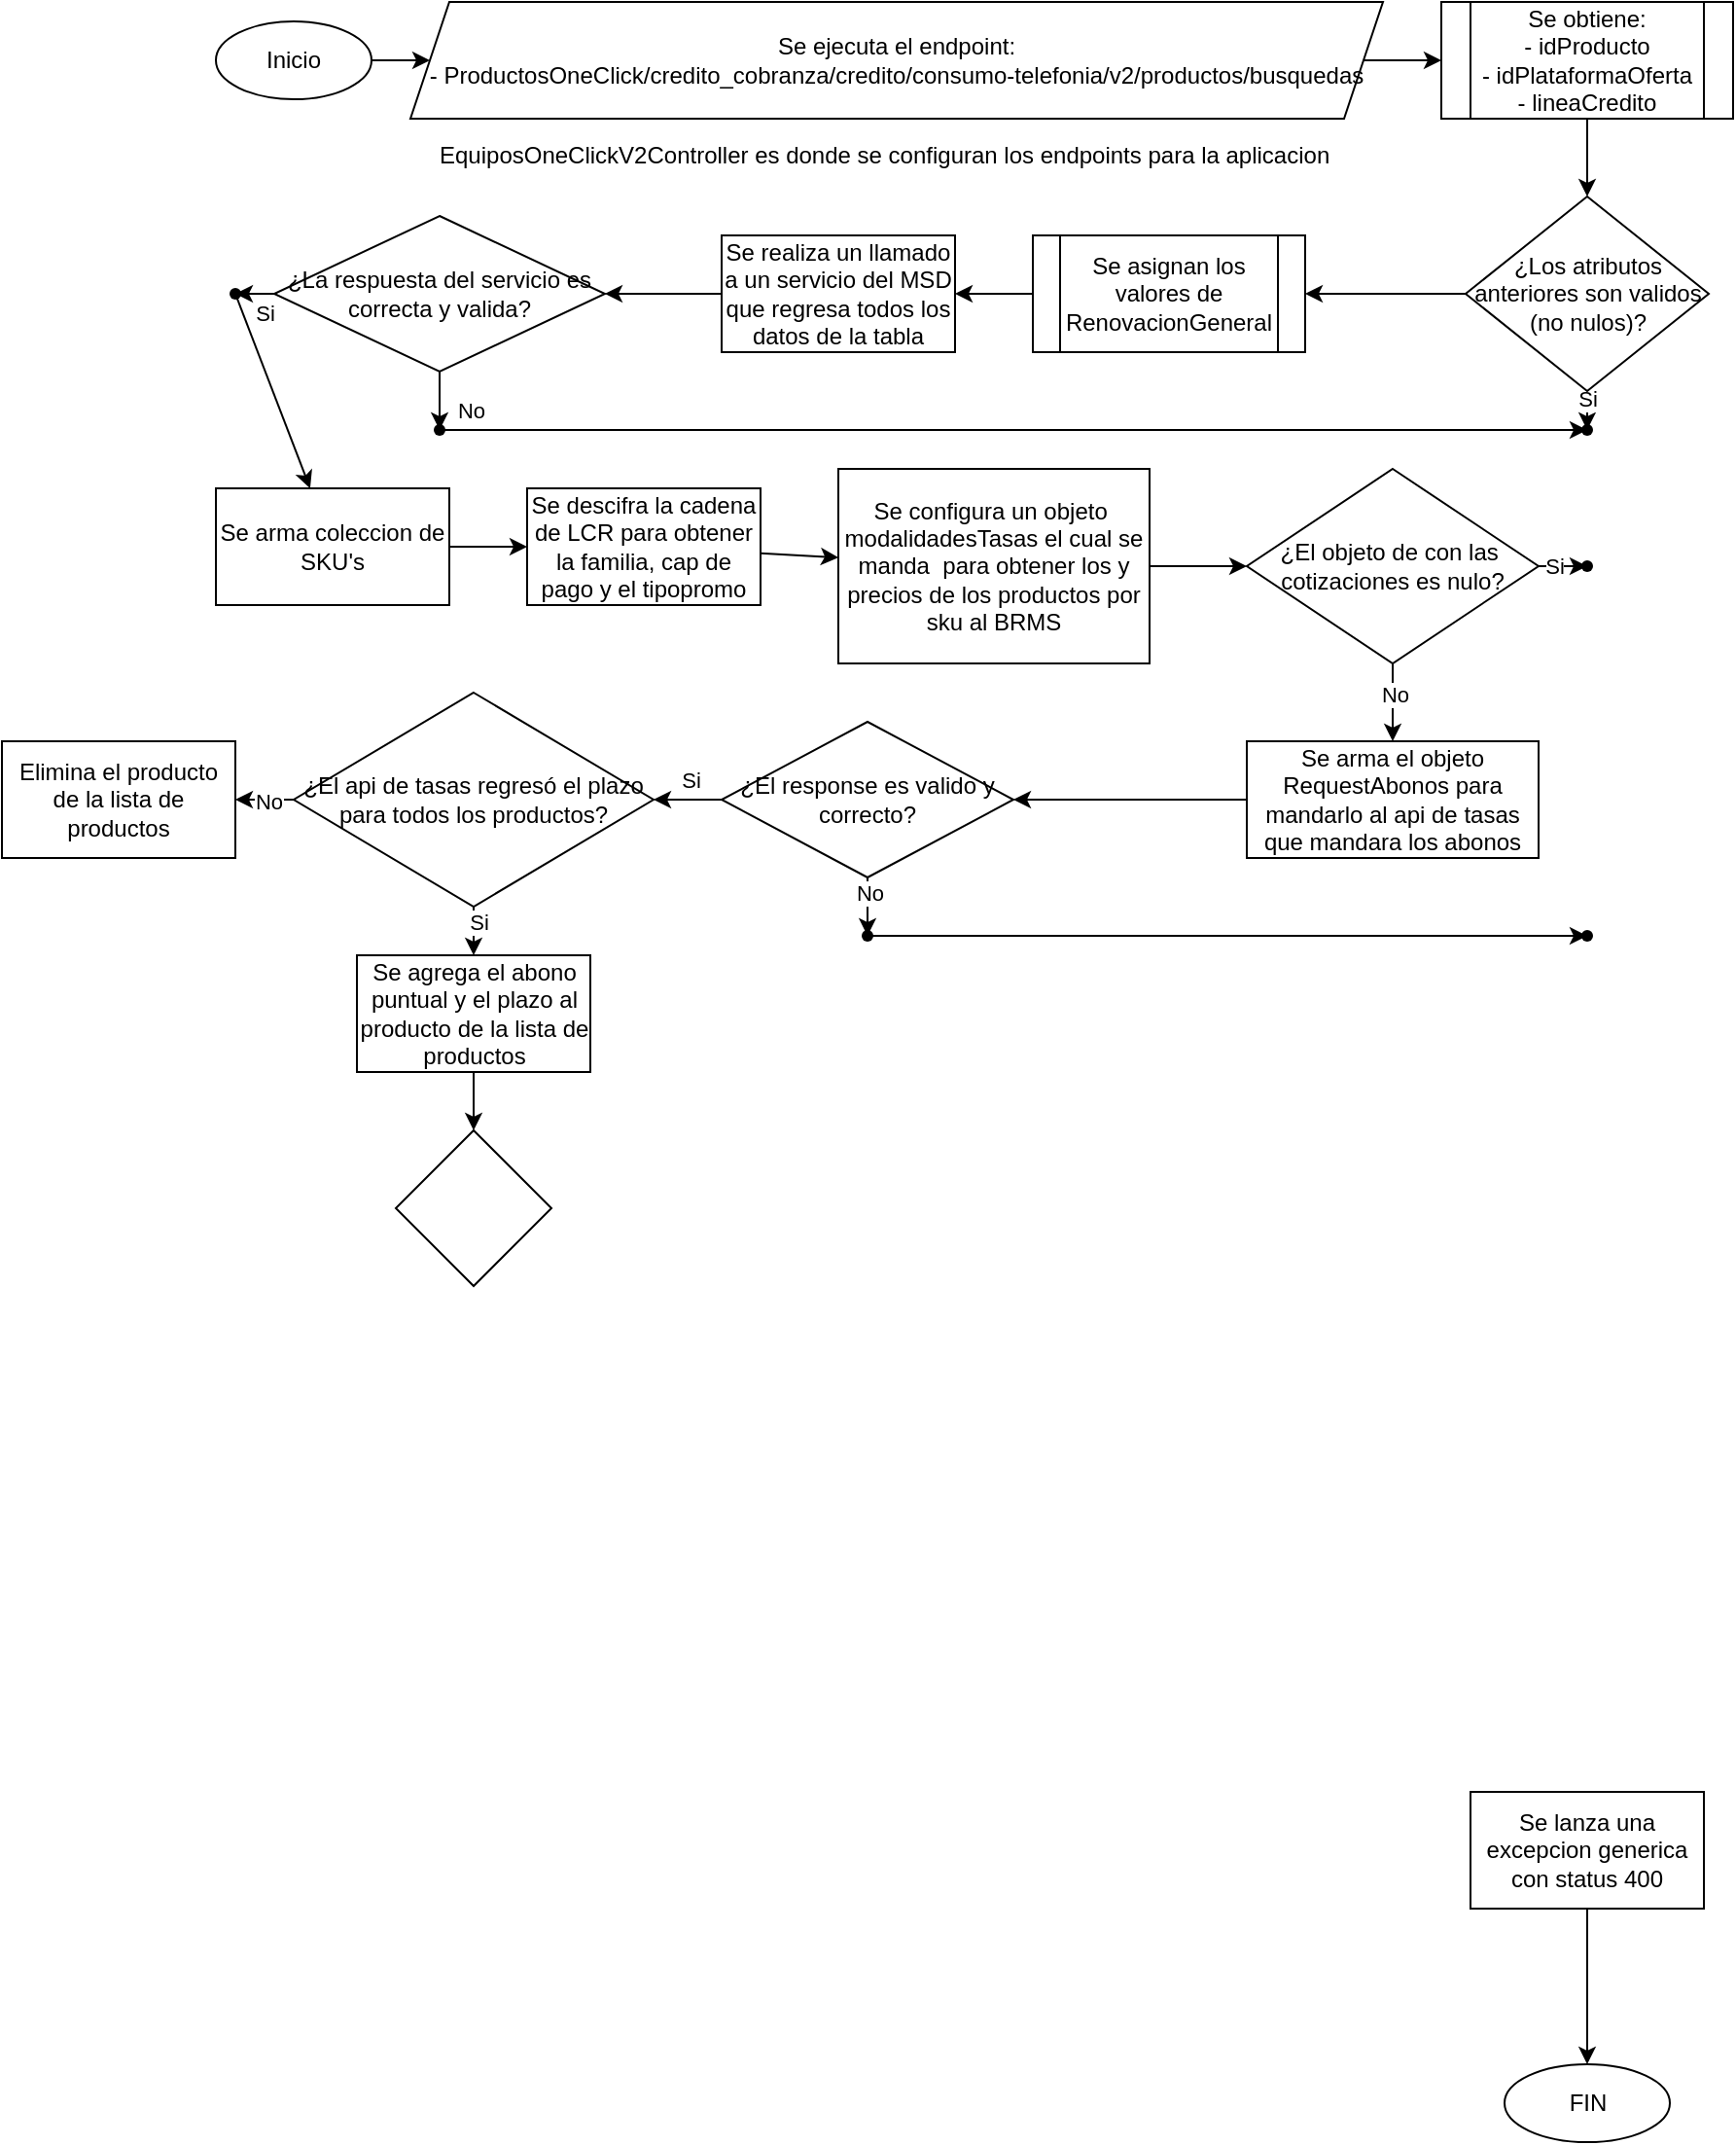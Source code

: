 <mxfile version="14.8.2" type="github">
  <diagram id="v4buRE5ptZxtvALEfj65" name="Page-1">
    <mxGraphModel dx="2012" dy="662" grid="1" gridSize="10" guides="1" tooltips="1" connect="1" arrows="1" fold="1" page="1" pageScale="1" pageWidth="827" pageHeight="1169" math="0" shadow="0">
      <root>
        <mxCell id="0" />
        <mxCell id="1" parent="0" />
        <mxCell id="g1BGLv2u2QTpNlaoq-qh-4" value="&lt;p&gt;&lt;span style=&quot;font-size: 12px ; font-weight: normal&quot;&gt;EquiposOneClickV2Controller es donde se configuran los endpoints para la aplicacion&lt;/span&gt;&lt;/p&gt;" style="text;html=1;strokeColor=none;fillColor=none;spacing=5;spacingTop=-20;whiteSpace=wrap;overflow=hidden;rounded=0;" parent="1" vertex="1">
          <mxGeometry x="120" y="80" width="480" height="20" as="geometry" />
        </mxCell>
        <mxCell id="g1BGLv2u2QTpNlaoq-qh-13" value="" style="edgeStyle=orthogonalEdgeStyle;rounded=0;orthogonalLoop=1;jettySize=auto;html=1;" parent="1" source="g1BGLv2u2QTpNlaoq-qh-9" target="g1BGLv2u2QTpNlaoq-qh-12" edge="1">
          <mxGeometry relative="1" as="geometry" />
        </mxCell>
        <mxCell id="g1BGLv2u2QTpNlaoq-qh-9" value="&lt;span&gt;Se ejecuta el endpoint:&lt;/span&gt;&lt;br&gt;&lt;span&gt;-&amp;nbsp;ProductosOneClick/credito_cobranza/credito/consumo-telefonia/v2/productos/busquedas&lt;/span&gt;" style="shape=parallelogram;perimeter=parallelogramPerimeter;whiteSpace=wrap;html=1;fixedSize=1;" parent="1" vertex="1">
          <mxGeometry x="110" y="10" width="500" height="60" as="geometry" />
        </mxCell>
        <mxCell id="g1BGLv2u2QTpNlaoq-qh-15" value="" style="edgeStyle=orthogonalEdgeStyle;rounded=0;orthogonalLoop=1;jettySize=auto;html=1;" parent="1" source="g1BGLv2u2QTpNlaoq-qh-12" target="g1BGLv2u2QTpNlaoq-qh-14" edge="1">
          <mxGeometry relative="1" as="geometry" />
        </mxCell>
        <mxCell id="g1BGLv2u2QTpNlaoq-qh-12" value="Se obtiene:&lt;br&gt;-&amp;nbsp;idProducto&lt;br&gt;- idPlataformaOferta&lt;br&gt;-&amp;nbsp;lineaCredito" style="shape=process;whiteSpace=wrap;html=1;backgroundOutline=1;" parent="1" vertex="1">
          <mxGeometry x="640" y="10" width="150" height="60" as="geometry" />
        </mxCell>
        <mxCell id="EbiJd6XaGonttQ5qAU7--7" value="" style="edgeStyle=orthogonalEdgeStyle;rounded=0;orthogonalLoop=1;jettySize=auto;html=1;" edge="1" parent="1" source="g1BGLv2u2QTpNlaoq-qh-14" target="EbiJd6XaGonttQ5qAU7--6">
          <mxGeometry relative="1" as="geometry" />
        </mxCell>
        <mxCell id="EbiJd6XaGonttQ5qAU7--21" value="" style="edgeStyle=none;rounded=0;orthogonalLoop=1;jettySize=auto;html=1;" edge="1" parent="1" source="g1BGLv2u2QTpNlaoq-qh-14" target="EbiJd6XaGonttQ5qAU7--20">
          <mxGeometry relative="1" as="geometry" />
        </mxCell>
        <mxCell id="EbiJd6XaGonttQ5qAU7--22" value="Si" style="edgeLabel;html=1;align=center;verticalAlign=middle;resizable=0;points=[];" vertex="1" connectable="0" parent="EbiJd6XaGonttQ5qAU7--21">
          <mxGeometry x="-0.64" y="1" relative="1" as="geometry">
            <mxPoint x="-1" as="offset" />
          </mxGeometry>
        </mxCell>
        <mxCell id="g1BGLv2u2QTpNlaoq-qh-14" value="¿Los atributos anteriores son validos (no nulos)?" style="rhombus;whiteSpace=wrap;html=1;" parent="1" vertex="1">
          <mxGeometry x="652.5" y="110" width="125" height="100" as="geometry" />
        </mxCell>
        <mxCell id="g1BGLv2u2QTpNlaoq-qh-20" value="" style="edgeStyle=orthogonalEdgeStyle;rounded=0;orthogonalLoop=1;jettySize=auto;html=1;" parent="1" source="g1BGLv2u2QTpNlaoq-qh-17" target="g1BGLv2u2QTpNlaoq-qh-19" edge="1">
          <mxGeometry relative="1" as="geometry" />
        </mxCell>
        <mxCell id="g1BGLv2u2QTpNlaoq-qh-17" value="Se lanza una excepcion generica con status 400" style="whiteSpace=wrap;html=1;" parent="1" vertex="1">
          <mxGeometry x="655" y="930" width="120" height="60" as="geometry" />
        </mxCell>
        <mxCell id="g1BGLv2u2QTpNlaoq-qh-19" value="FIN" style="ellipse;whiteSpace=wrap;html=1;" parent="1" vertex="1">
          <mxGeometry x="672.5" y="1070" width="85" height="40" as="geometry" />
        </mxCell>
        <mxCell id="g1BGLv2u2QTpNlaoq-qh-22" value="" style="edgeStyle=orthogonalEdgeStyle;rounded=0;orthogonalLoop=1;jettySize=auto;html=1;" parent="1" source="g1BGLv2u2QTpNlaoq-qh-21" target="g1BGLv2u2QTpNlaoq-qh-9" edge="1">
          <mxGeometry relative="1" as="geometry" />
        </mxCell>
        <mxCell id="g1BGLv2u2QTpNlaoq-qh-21" value="Inicio" style="ellipse;whiteSpace=wrap;html=1;" parent="1" vertex="1">
          <mxGeometry x="10" y="20" width="80" height="40" as="geometry" />
        </mxCell>
        <mxCell id="EbiJd6XaGonttQ5qAU7--9" value="" style="edgeStyle=orthogonalEdgeStyle;rounded=0;orthogonalLoop=1;jettySize=auto;html=1;" edge="1" parent="1" source="EbiJd6XaGonttQ5qAU7--6" target="EbiJd6XaGonttQ5qAU7--8">
          <mxGeometry relative="1" as="geometry" />
        </mxCell>
        <mxCell id="EbiJd6XaGonttQ5qAU7--6" value="&lt;span&gt;Se asignan los valores de RenovacionGeneral&lt;/span&gt;" style="shape=process;whiteSpace=wrap;html=1;backgroundOutline=1;" vertex="1" parent="1">
          <mxGeometry x="430" y="130" width="140" height="60" as="geometry" />
        </mxCell>
        <mxCell id="EbiJd6XaGonttQ5qAU7--11" value="" style="edgeStyle=orthogonalEdgeStyle;rounded=0;orthogonalLoop=1;jettySize=auto;html=1;" edge="1" parent="1" source="EbiJd6XaGonttQ5qAU7--8" target="EbiJd6XaGonttQ5qAU7--10">
          <mxGeometry relative="1" as="geometry" />
        </mxCell>
        <mxCell id="EbiJd6XaGonttQ5qAU7--8" value="Se realiza un llamado a un servicio del MSD que regresa todos los datos de la tabla" style="whiteSpace=wrap;html=1;" vertex="1" parent="1">
          <mxGeometry x="270" y="130" width="120" height="60" as="geometry" />
        </mxCell>
        <mxCell id="EbiJd6XaGonttQ5qAU7--19" value="" style="edgeStyle=none;rounded=0;orthogonalLoop=1;jettySize=auto;html=1;" edge="1" parent="1" source="EbiJd6XaGonttQ5qAU7--10" target="EbiJd6XaGonttQ5qAU7--18">
          <mxGeometry relative="1" as="geometry" />
        </mxCell>
        <mxCell id="EbiJd6XaGonttQ5qAU7--28" value="" style="edgeStyle=none;rounded=0;orthogonalLoop=1;jettySize=auto;html=1;" edge="1" parent="1" source="EbiJd6XaGonttQ5qAU7--10" target="EbiJd6XaGonttQ5qAU7--27">
          <mxGeometry relative="1" as="geometry" />
        </mxCell>
        <mxCell id="EbiJd6XaGonttQ5qAU7--29" value="Si" style="edgeLabel;html=1;align=center;verticalAlign=middle;resizable=0;points=[];" vertex="1" connectable="0" parent="EbiJd6XaGonttQ5qAU7--28">
          <mxGeometry x="-0.632" relative="1" as="geometry">
            <mxPoint x="-2" y="10" as="offset" />
          </mxGeometry>
        </mxCell>
        <mxCell id="EbiJd6XaGonttQ5qAU7--10" value="¿La respuesta del servicio es correcta y valida?" style="rhombus;whiteSpace=wrap;html=1;" vertex="1" parent="1">
          <mxGeometry x="40" y="120" width="170" height="80" as="geometry" />
        </mxCell>
        <mxCell id="EbiJd6XaGonttQ5qAU7--16" value="" style="endArrow=classic;html=1;" edge="1" parent="1" source="EbiJd6XaGonttQ5qAU7--18" target="EbiJd6XaGonttQ5qAU7--20">
          <mxGeometry width="50" height="50" relative="1" as="geometry">
            <mxPoint x="140" y="220" as="sourcePoint" />
            <mxPoint x="650" y="230" as="targetPoint" />
            <Array as="points">
              <mxPoint x="410" y="230" />
            </Array>
          </mxGeometry>
        </mxCell>
        <mxCell id="EbiJd6XaGonttQ5qAU7--17" value="No" style="edgeLabel;html=1;align=center;verticalAlign=middle;resizable=0;points=[];" vertex="1" connectable="0" parent="EbiJd6XaGonttQ5qAU7--16">
          <mxGeometry x="-0.815" y="3" relative="1" as="geometry">
            <mxPoint x="-39" y="-7" as="offset" />
          </mxGeometry>
        </mxCell>
        <mxCell id="EbiJd6XaGonttQ5qAU7--18" value="" style="shape=waypoint;size=6;pointerEvents=1;points=[];fillColor=#ffffff;resizable=0;rotatable=0;perimeter=centerPerimeter;snapToPoint=1;" vertex="1" parent="1">
          <mxGeometry x="105" y="210" width="40" height="40" as="geometry" />
        </mxCell>
        <mxCell id="EbiJd6XaGonttQ5qAU7--20" value="" style="shape=waypoint;size=6;pointerEvents=1;points=[];fillColor=#ffffff;resizable=0;rotatable=0;perimeter=centerPerimeter;snapToPoint=1;" vertex="1" parent="1">
          <mxGeometry x="695" y="210" width="40" height="40" as="geometry" />
        </mxCell>
        <mxCell id="EbiJd6XaGonttQ5qAU7--31" value="" style="edgeStyle=none;rounded=0;orthogonalLoop=1;jettySize=auto;html=1;" edge="1" parent="1" source="EbiJd6XaGonttQ5qAU7--27" target="EbiJd6XaGonttQ5qAU7--30">
          <mxGeometry relative="1" as="geometry" />
        </mxCell>
        <mxCell id="EbiJd6XaGonttQ5qAU7--27" value="" style="shape=waypoint;size=6;pointerEvents=1;points=[];fillColor=#ffffff;resizable=0;rotatable=0;perimeter=centerPerimeter;snapToPoint=1;" vertex="1" parent="1">
          <mxGeometry y="140" width="40" height="40" as="geometry" />
        </mxCell>
        <mxCell id="EbiJd6XaGonttQ5qAU7--35" value="" style="edgeStyle=none;rounded=0;orthogonalLoop=1;jettySize=auto;html=1;" edge="1" parent="1" source="EbiJd6XaGonttQ5qAU7--30" target="EbiJd6XaGonttQ5qAU7--34">
          <mxGeometry relative="1" as="geometry" />
        </mxCell>
        <mxCell id="EbiJd6XaGonttQ5qAU7--30" value="Se arma coleccion de SKU&#39;s" style="rounded=0;whiteSpace=wrap;html=1;" vertex="1" parent="1">
          <mxGeometry x="10" y="260" width="120" height="60" as="geometry" />
        </mxCell>
        <mxCell id="EbiJd6XaGonttQ5qAU7--37" value="" style="edgeStyle=none;rounded=0;orthogonalLoop=1;jettySize=auto;html=1;" edge="1" parent="1" source="EbiJd6XaGonttQ5qAU7--34" target="EbiJd6XaGonttQ5qAU7--36">
          <mxGeometry relative="1" as="geometry" />
        </mxCell>
        <mxCell id="EbiJd6XaGonttQ5qAU7--34" value="Se descifra la cadena de LCR para obtener la familia, cap de pago y el tipopromo" style="whiteSpace=wrap;html=1;rounded=0;" vertex="1" parent="1">
          <mxGeometry x="170" y="260" width="120" height="60" as="geometry" />
        </mxCell>
        <mxCell id="EbiJd6XaGonttQ5qAU7--39" value="" style="edgeStyle=none;rounded=0;orthogonalLoop=1;jettySize=auto;html=1;" edge="1" parent="1" source="EbiJd6XaGonttQ5qAU7--36" target="EbiJd6XaGonttQ5qAU7--38">
          <mxGeometry relative="1" as="geometry" />
        </mxCell>
        <mxCell id="EbiJd6XaGonttQ5qAU7--36" value="Se configura un objeto&amp;nbsp; modalidadesTasas el cual se manda&amp;nbsp; para obtener los y precios de los productos por sku al BRMS" style="whiteSpace=wrap;html=1;rounded=0;" vertex="1" parent="1">
          <mxGeometry x="330" y="250" width="160" height="100" as="geometry" />
        </mxCell>
        <mxCell id="EbiJd6XaGonttQ5qAU7--41" value="" style="edgeStyle=none;rounded=0;orthogonalLoop=1;jettySize=auto;html=1;" edge="1" parent="1" source="EbiJd6XaGonttQ5qAU7--38" target="EbiJd6XaGonttQ5qAU7--40">
          <mxGeometry relative="1" as="geometry" />
        </mxCell>
        <mxCell id="EbiJd6XaGonttQ5qAU7--42" value="Si" style="edgeLabel;html=1;align=center;verticalAlign=middle;resizable=0;points=[];" vertex="1" connectable="0" parent="EbiJd6XaGonttQ5qAU7--41">
          <mxGeometry x="-0.361" relative="1" as="geometry">
            <mxPoint as="offset" />
          </mxGeometry>
        </mxCell>
        <mxCell id="EbiJd6XaGonttQ5qAU7--44" value="" style="edgeStyle=none;rounded=0;orthogonalLoop=1;jettySize=auto;html=1;" edge="1" parent="1" source="EbiJd6XaGonttQ5qAU7--38" target="EbiJd6XaGonttQ5qAU7--43">
          <mxGeometry relative="1" as="geometry" />
        </mxCell>
        <mxCell id="EbiJd6XaGonttQ5qAU7--45" value="No" style="edgeLabel;html=1;align=center;verticalAlign=middle;resizable=0;points=[];" vertex="1" connectable="0" parent="EbiJd6XaGonttQ5qAU7--44">
          <mxGeometry x="-0.215" y="1" relative="1" as="geometry">
            <mxPoint as="offset" />
          </mxGeometry>
        </mxCell>
        <mxCell id="EbiJd6XaGonttQ5qAU7--38" value="¿El objeto de con las&amp;nbsp; cotizaciones es nulo?" style="rhombus;whiteSpace=wrap;html=1;rounded=0;" vertex="1" parent="1">
          <mxGeometry x="540" y="250" width="150" height="100" as="geometry" />
        </mxCell>
        <mxCell id="EbiJd6XaGonttQ5qAU7--40" value="" style="shape=waypoint;size=6;pointerEvents=1;points=[];fillColor=#ffffff;resizable=0;rotatable=0;perimeter=centerPerimeter;snapToPoint=1;rounded=0;" vertex="1" parent="1">
          <mxGeometry x="695" y="280" width="40" height="40" as="geometry" />
        </mxCell>
        <mxCell id="EbiJd6XaGonttQ5qAU7--47" value="" style="edgeStyle=none;rounded=0;orthogonalLoop=1;jettySize=auto;html=1;" edge="1" parent="1" source="EbiJd6XaGonttQ5qAU7--43" target="EbiJd6XaGonttQ5qAU7--46">
          <mxGeometry relative="1" as="geometry" />
        </mxCell>
        <mxCell id="EbiJd6XaGonttQ5qAU7--43" value="Se arma el objeto RequestAbonos para mandarlo al api de tasas que mandara los abonos" style="whiteSpace=wrap;html=1;rounded=0;" vertex="1" parent="1">
          <mxGeometry x="540" y="390" width="150" height="60" as="geometry" />
        </mxCell>
        <mxCell id="EbiJd6XaGonttQ5qAU7--49" value="" style="edgeStyle=none;rounded=0;orthogonalLoop=1;jettySize=auto;html=1;" edge="1" parent="1" source="EbiJd6XaGonttQ5qAU7--46" target="EbiJd6XaGonttQ5qAU7--60">
          <mxGeometry relative="1" as="geometry">
            <mxPoint x="235" y="420" as="targetPoint" />
          </mxGeometry>
        </mxCell>
        <mxCell id="EbiJd6XaGonttQ5qAU7--50" value="Si" style="edgeLabel;html=1;align=center;verticalAlign=middle;resizable=0;points=[];" vertex="1" connectable="0" parent="EbiJd6XaGonttQ5qAU7--49">
          <mxGeometry x="0.451" relative="1" as="geometry">
            <mxPoint x="9" y="-10" as="offset" />
          </mxGeometry>
        </mxCell>
        <mxCell id="EbiJd6XaGonttQ5qAU7--52" value="" style="edgeStyle=none;rounded=0;orthogonalLoop=1;jettySize=auto;html=1;" edge="1" parent="1" source="EbiJd6XaGonttQ5qAU7--46" target="EbiJd6XaGonttQ5qAU7--51">
          <mxGeometry relative="1" as="geometry" />
        </mxCell>
        <mxCell id="EbiJd6XaGonttQ5qAU7--53" value="No" style="edgeLabel;html=1;align=center;verticalAlign=middle;resizable=0;points=[];" vertex="1" connectable="0" parent="EbiJd6XaGonttQ5qAU7--52">
          <mxGeometry x="-0.501" y="1" relative="1" as="geometry">
            <mxPoint as="offset" />
          </mxGeometry>
        </mxCell>
        <mxCell id="EbiJd6XaGonttQ5qAU7--46" value="¿El response es valido y correcto?" style="rhombus;whiteSpace=wrap;html=1;rounded=0;" vertex="1" parent="1">
          <mxGeometry x="270" y="380" width="150" height="80" as="geometry" />
        </mxCell>
        <mxCell id="EbiJd6XaGonttQ5qAU7--51" value="" style="shape=waypoint;size=6;pointerEvents=1;points=[];fillColor=#ffffff;resizable=0;rotatable=0;perimeter=centerPerimeter;snapToPoint=1;rounded=0;" vertex="1" parent="1">
          <mxGeometry x="325" y="470" width="40" height="40" as="geometry" />
        </mxCell>
        <mxCell id="EbiJd6XaGonttQ5qAU7--58" value="" style="endArrow=classic;html=1;entryX=0.475;entryY=0.584;entryDx=0;entryDy=0;entryPerimeter=0;" edge="1" parent="1" source="EbiJd6XaGonttQ5qAU7--51" target="EbiJd6XaGonttQ5qAU7--59">
          <mxGeometry width="50" height="50" relative="1" as="geometry">
            <mxPoint x="440" y="515" as="sourcePoint" />
            <mxPoint x="710" y="490" as="targetPoint" />
          </mxGeometry>
        </mxCell>
        <mxCell id="EbiJd6XaGonttQ5qAU7--59" value="" style="shape=waypoint;size=6;pointerEvents=1;points=[];fillColor=#ffffff;resizable=0;rotatable=0;perimeter=centerPerimeter;snapToPoint=1;rounded=0;" vertex="1" parent="1">
          <mxGeometry x="695" y="470" width="40" height="40" as="geometry" />
        </mxCell>
        <mxCell id="EbiJd6XaGonttQ5qAU7--62" value="" style="edgeStyle=none;rounded=0;orthogonalLoop=1;jettySize=auto;html=1;entryX=0.5;entryY=0;entryDx=0;entryDy=0;" edge="1" parent="1" source="EbiJd6XaGonttQ5qAU7--60" target="EbiJd6XaGonttQ5qAU7--64">
          <mxGeometry relative="1" as="geometry">
            <mxPoint x="142.5" y="500" as="targetPoint" />
          </mxGeometry>
        </mxCell>
        <mxCell id="EbiJd6XaGonttQ5qAU7--63" value="Si" style="edgeLabel;html=1;align=center;verticalAlign=middle;resizable=0;points=[];" vertex="1" connectable="0" parent="EbiJd6XaGonttQ5qAU7--62">
          <mxGeometry x="-0.352" y="2" relative="1" as="geometry">
            <mxPoint as="offset" />
          </mxGeometry>
        </mxCell>
        <mxCell id="EbiJd6XaGonttQ5qAU7--66" value="" style="edgeStyle=none;rounded=0;orthogonalLoop=1;jettySize=auto;html=1;" edge="1" parent="1" source="EbiJd6XaGonttQ5qAU7--60" target="EbiJd6XaGonttQ5qAU7--65">
          <mxGeometry relative="1" as="geometry" />
        </mxCell>
        <mxCell id="EbiJd6XaGonttQ5qAU7--67" value="No" style="edgeLabel;html=1;align=center;verticalAlign=middle;resizable=0;points=[];" vertex="1" connectable="0" parent="EbiJd6XaGonttQ5qAU7--66">
          <mxGeometry x="-0.143" y="1" relative="1" as="geometry">
            <mxPoint as="offset" />
          </mxGeometry>
        </mxCell>
        <mxCell id="EbiJd6XaGonttQ5qAU7--60" value="¿El api de tasas regresó el plazo para todos los productos?" style="rhombus;whiteSpace=wrap;html=1;" vertex="1" parent="1">
          <mxGeometry x="50" y="365" width="185" height="110" as="geometry" />
        </mxCell>
        <mxCell id="EbiJd6XaGonttQ5qAU7--69" value="" style="edgeStyle=none;rounded=0;orthogonalLoop=1;jettySize=auto;html=1;" edge="1" parent="1" source="EbiJd6XaGonttQ5qAU7--64" target="EbiJd6XaGonttQ5qAU7--68">
          <mxGeometry relative="1" as="geometry" />
        </mxCell>
        <mxCell id="EbiJd6XaGonttQ5qAU7--64" value="Se agrega el abono puntual y el plazo al producto de la lista de productos" style="rounded=0;whiteSpace=wrap;html=1;" vertex="1" parent="1">
          <mxGeometry x="82.5" y="500" width="120" height="60" as="geometry" />
        </mxCell>
        <mxCell id="EbiJd6XaGonttQ5qAU7--65" value="Elimina el producto de la lista de productos" style="whiteSpace=wrap;html=1;" vertex="1" parent="1">
          <mxGeometry x="-100" y="390" width="120" height="60" as="geometry" />
        </mxCell>
        <mxCell id="EbiJd6XaGonttQ5qAU7--68" value="" style="rhombus;whiteSpace=wrap;html=1;rounded=0;" vertex="1" parent="1">
          <mxGeometry x="102.5" y="590" width="80" height="80" as="geometry" />
        </mxCell>
      </root>
    </mxGraphModel>
  </diagram>
</mxfile>
